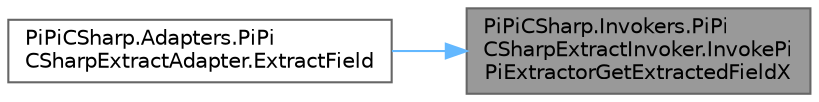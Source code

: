 digraph "PiPiCSharp.Invokers.PiPiCSharpExtractInvoker.InvokePiPiExtractorGetExtractedFieldX"
{
 // LATEX_PDF_SIZE
  bgcolor="transparent";
  edge [fontname=Helvetica,fontsize=10,labelfontname=Helvetica,labelfontsize=10];
  node [fontname=Helvetica,fontsize=10,shape=box,height=0.2,width=0.4];
  rankdir="RL";
  Node1 [id="Node000001",label="PiPiCSharp.Invokers.PiPi\lCSharpExtractInvoker.InvokePi\lPiExtractorGetExtractedFieldX",height=0.2,width=0.4,color="gray40", fillcolor="grey60", style="filled", fontcolor="black",tooltip="Invoke PiPiEditWrapper PiPiExtractorGetExtractedFieldX."];
  Node1 -> Node2 [id="edge1_Node000001_Node000002",dir="back",color="steelblue1",style="solid",tooltip=" "];
  Node2 [id="Node000002",label="PiPiCSharp.Adapters.PiPi\lCSharpExtractAdapter.ExtractField",height=0.2,width=0.4,color="grey40", fillcolor="white", style="filled",URL="$class_pi_pi_c_sharp_1_1_adapters_1_1_pi_pi_c_sharp_extract_adapter.html#ad008f583b191e3e5307738b3a07b5f09",tooltip="Extract fields in pdf."];
}
